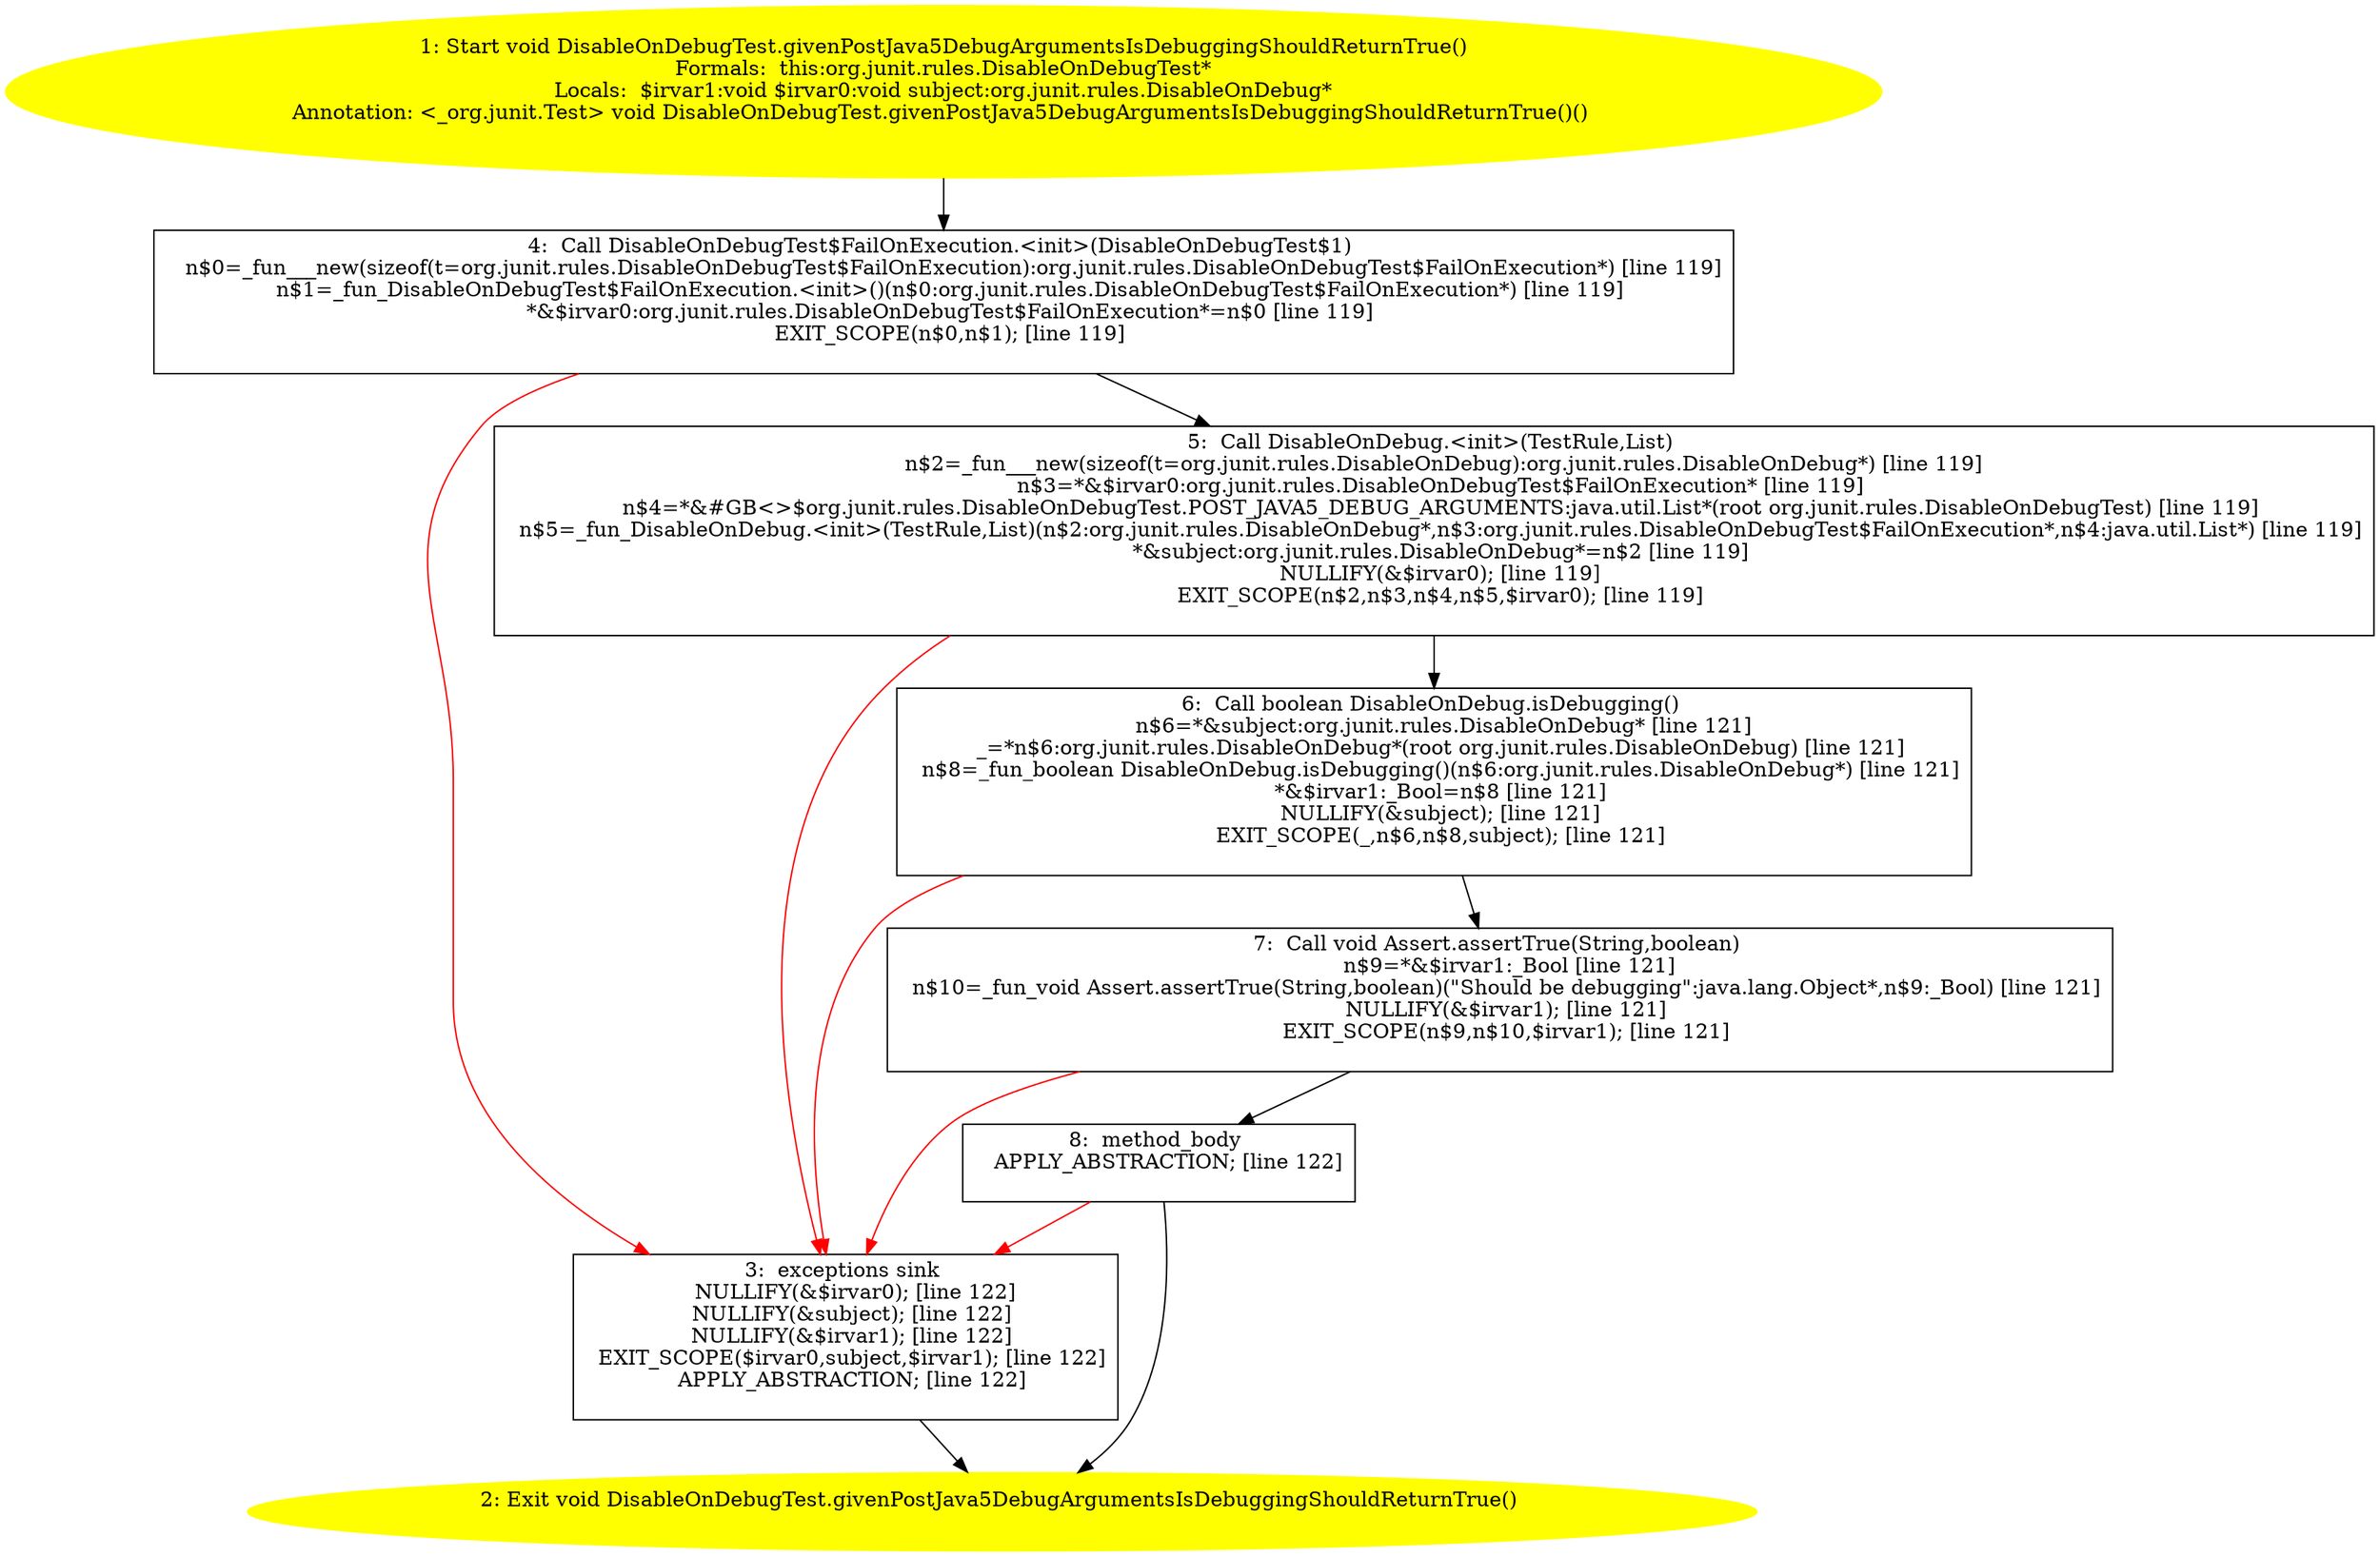 /* @generated */
digraph cfg {
"org.junit.rules.DisableOnDebugTest.givenPostJava5DebugArgumentsIsDebuggingShouldReturnTrue():void.af4867da70e5e6c276ffa696c250cd6f_1" [label="1: Start void DisableOnDebugTest.givenPostJava5DebugArgumentsIsDebuggingShouldReturnTrue()\nFormals:  this:org.junit.rules.DisableOnDebugTest*\nLocals:  $irvar1:void $irvar0:void subject:org.junit.rules.DisableOnDebug*\nAnnotation: <_org.junit.Test> void DisableOnDebugTest.givenPostJava5DebugArgumentsIsDebuggingShouldReturnTrue()() \n  " color=yellow style=filled]
	

	 "org.junit.rules.DisableOnDebugTest.givenPostJava5DebugArgumentsIsDebuggingShouldReturnTrue():void.af4867da70e5e6c276ffa696c250cd6f_1" -> "org.junit.rules.DisableOnDebugTest.givenPostJava5DebugArgumentsIsDebuggingShouldReturnTrue():void.af4867da70e5e6c276ffa696c250cd6f_4" ;
"org.junit.rules.DisableOnDebugTest.givenPostJava5DebugArgumentsIsDebuggingShouldReturnTrue():void.af4867da70e5e6c276ffa696c250cd6f_2" [label="2: Exit void DisableOnDebugTest.givenPostJava5DebugArgumentsIsDebuggingShouldReturnTrue() \n  " color=yellow style=filled]
	

"org.junit.rules.DisableOnDebugTest.givenPostJava5DebugArgumentsIsDebuggingShouldReturnTrue():void.af4867da70e5e6c276ffa696c250cd6f_3" [label="3:  exceptions sink \n   NULLIFY(&$irvar0); [line 122]\n  NULLIFY(&subject); [line 122]\n  NULLIFY(&$irvar1); [line 122]\n  EXIT_SCOPE($irvar0,subject,$irvar1); [line 122]\n  APPLY_ABSTRACTION; [line 122]\n " shape="box"]
	

	 "org.junit.rules.DisableOnDebugTest.givenPostJava5DebugArgumentsIsDebuggingShouldReturnTrue():void.af4867da70e5e6c276ffa696c250cd6f_3" -> "org.junit.rules.DisableOnDebugTest.givenPostJava5DebugArgumentsIsDebuggingShouldReturnTrue():void.af4867da70e5e6c276ffa696c250cd6f_2" ;
"org.junit.rules.DisableOnDebugTest.givenPostJava5DebugArgumentsIsDebuggingShouldReturnTrue():void.af4867da70e5e6c276ffa696c250cd6f_4" [label="4:  Call DisableOnDebugTest$FailOnExecution.<init>(DisableOnDebugTest$1) \n   n$0=_fun___new(sizeof(t=org.junit.rules.DisableOnDebugTest$FailOnExecution):org.junit.rules.DisableOnDebugTest$FailOnExecution*) [line 119]\n  n$1=_fun_DisableOnDebugTest$FailOnExecution.<init>()(n$0:org.junit.rules.DisableOnDebugTest$FailOnExecution*) [line 119]\n  *&$irvar0:org.junit.rules.DisableOnDebugTest$FailOnExecution*=n$0 [line 119]\n  EXIT_SCOPE(n$0,n$1); [line 119]\n " shape="box"]
	

	 "org.junit.rules.DisableOnDebugTest.givenPostJava5DebugArgumentsIsDebuggingShouldReturnTrue():void.af4867da70e5e6c276ffa696c250cd6f_4" -> "org.junit.rules.DisableOnDebugTest.givenPostJava5DebugArgumentsIsDebuggingShouldReturnTrue():void.af4867da70e5e6c276ffa696c250cd6f_5" ;
	 "org.junit.rules.DisableOnDebugTest.givenPostJava5DebugArgumentsIsDebuggingShouldReturnTrue():void.af4867da70e5e6c276ffa696c250cd6f_4" -> "org.junit.rules.DisableOnDebugTest.givenPostJava5DebugArgumentsIsDebuggingShouldReturnTrue():void.af4867da70e5e6c276ffa696c250cd6f_3" [color="red" ];
"org.junit.rules.DisableOnDebugTest.givenPostJava5DebugArgumentsIsDebuggingShouldReturnTrue():void.af4867da70e5e6c276ffa696c250cd6f_5" [label="5:  Call DisableOnDebug.<init>(TestRule,List) \n   n$2=_fun___new(sizeof(t=org.junit.rules.DisableOnDebug):org.junit.rules.DisableOnDebug*) [line 119]\n  n$3=*&$irvar0:org.junit.rules.DisableOnDebugTest$FailOnExecution* [line 119]\n  n$4=*&#GB<>$org.junit.rules.DisableOnDebugTest.POST_JAVA5_DEBUG_ARGUMENTS:java.util.List*(root org.junit.rules.DisableOnDebugTest) [line 119]\n  n$5=_fun_DisableOnDebug.<init>(TestRule,List)(n$2:org.junit.rules.DisableOnDebug*,n$3:org.junit.rules.DisableOnDebugTest$FailOnExecution*,n$4:java.util.List*) [line 119]\n  *&subject:org.junit.rules.DisableOnDebug*=n$2 [line 119]\n  NULLIFY(&$irvar0); [line 119]\n  EXIT_SCOPE(n$2,n$3,n$4,n$5,$irvar0); [line 119]\n " shape="box"]
	

	 "org.junit.rules.DisableOnDebugTest.givenPostJava5DebugArgumentsIsDebuggingShouldReturnTrue():void.af4867da70e5e6c276ffa696c250cd6f_5" -> "org.junit.rules.DisableOnDebugTest.givenPostJava5DebugArgumentsIsDebuggingShouldReturnTrue():void.af4867da70e5e6c276ffa696c250cd6f_6" ;
	 "org.junit.rules.DisableOnDebugTest.givenPostJava5DebugArgumentsIsDebuggingShouldReturnTrue():void.af4867da70e5e6c276ffa696c250cd6f_5" -> "org.junit.rules.DisableOnDebugTest.givenPostJava5DebugArgumentsIsDebuggingShouldReturnTrue():void.af4867da70e5e6c276ffa696c250cd6f_3" [color="red" ];
"org.junit.rules.DisableOnDebugTest.givenPostJava5DebugArgumentsIsDebuggingShouldReturnTrue():void.af4867da70e5e6c276ffa696c250cd6f_6" [label="6:  Call boolean DisableOnDebug.isDebugging() \n   n$6=*&subject:org.junit.rules.DisableOnDebug* [line 121]\n  _=*n$6:org.junit.rules.DisableOnDebug*(root org.junit.rules.DisableOnDebug) [line 121]\n  n$8=_fun_boolean DisableOnDebug.isDebugging()(n$6:org.junit.rules.DisableOnDebug*) [line 121]\n  *&$irvar1:_Bool=n$8 [line 121]\n  NULLIFY(&subject); [line 121]\n  EXIT_SCOPE(_,n$6,n$8,subject); [line 121]\n " shape="box"]
	

	 "org.junit.rules.DisableOnDebugTest.givenPostJava5DebugArgumentsIsDebuggingShouldReturnTrue():void.af4867da70e5e6c276ffa696c250cd6f_6" -> "org.junit.rules.DisableOnDebugTest.givenPostJava5DebugArgumentsIsDebuggingShouldReturnTrue():void.af4867da70e5e6c276ffa696c250cd6f_7" ;
	 "org.junit.rules.DisableOnDebugTest.givenPostJava5DebugArgumentsIsDebuggingShouldReturnTrue():void.af4867da70e5e6c276ffa696c250cd6f_6" -> "org.junit.rules.DisableOnDebugTest.givenPostJava5DebugArgumentsIsDebuggingShouldReturnTrue():void.af4867da70e5e6c276ffa696c250cd6f_3" [color="red" ];
"org.junit.rules.DisableOnDebugTest.givenPostJava5DebugArgumentsIsDebuggingShouldReturnTrue():void.af4867da70e5e6c276ffa696c250cd6f_7" [label="7:  Call void Assert.assertTrue(String,boolean) \n   n$9=*&$irvar1:_Bool [line 121]\n  n$10=_fun_void Assert.assertTrue(String,boolean)(\"Should be debugging\":java.lang.Object*,n$9:_Bool) [line 121]\n  NULLIFY(&$irvar1); [line 121]\n  EXIT_SCOPE(n$9,n$10,$irvar1); [line 121]\n " shape="box"]
	

	 "org.junit.rules.DisableOnDebugTest.givenPostJava5DebugArgumentsIsDebuggingShouldReturnTrue():void.af4867da70e5e6c276ffa696c250cd6f_7" -> "org.junit.rules.DisableOnDebugTest.givenPostJava5DebugArgumentsIsDebuggingShouldReturnTrue():void.af4867da70e5e6c276ffa696c250cd6f_8" ;
	 "org.junit.rules.DisableOnDebugTest.givenPostJava5DebugArgumentsIsDebuggingShouldReturnTrue():void.af4867da70e5e6c276ffa696c250cd6f_7" -> "org.junit.rules.DisableOnDebugTest.givenPostJava5DebugArgumentsIsDebuggingShouldReturnTrue():void.af4867da70e5e6c276ffa696c250cd6f_3" [color="red" ];
"org.junit.rules.DisableOnDebugTest.givenPostJava5DebugArgumentsIsDebuggingShouldReturnTrue():void.af4867da70e5e6c276ffa696c250cd6f_8" [label="8:  method_body \n   APPLY_ABSTRACTION; [line 122]\n " shape="box"]
	

	 "org.junit.rules.DisableOnDebugTest.givenPostJava5DebugArgumentsIsDebuggingShouldReturnTrue():void.af4867da70e5e6c276ffa696c250cd6f_8" -> "org.junit.rules.DisableOnDebugTest.givenPostJava5DebugArgumentsIsDebuggingShouldReturnTrue():void.af4867da70e5e6c276ffa696c250cd6f_2" ;
	 "org.junit.rules.DisableOnDebugTest.givenPostJava5DebugArgumentsIsDebuggingShouldReturnTrue():void.af4867da70e5e6c276ffa696c250cd6f_8" -> "org.junit.rules.DisableOnDebugTest.givenPostJava5DebugArgumentsIsDebuggingShouldReturnTrue():void.af4867da70e5e6c276ffa696c250cd6f_3" [color="red" ];
}

